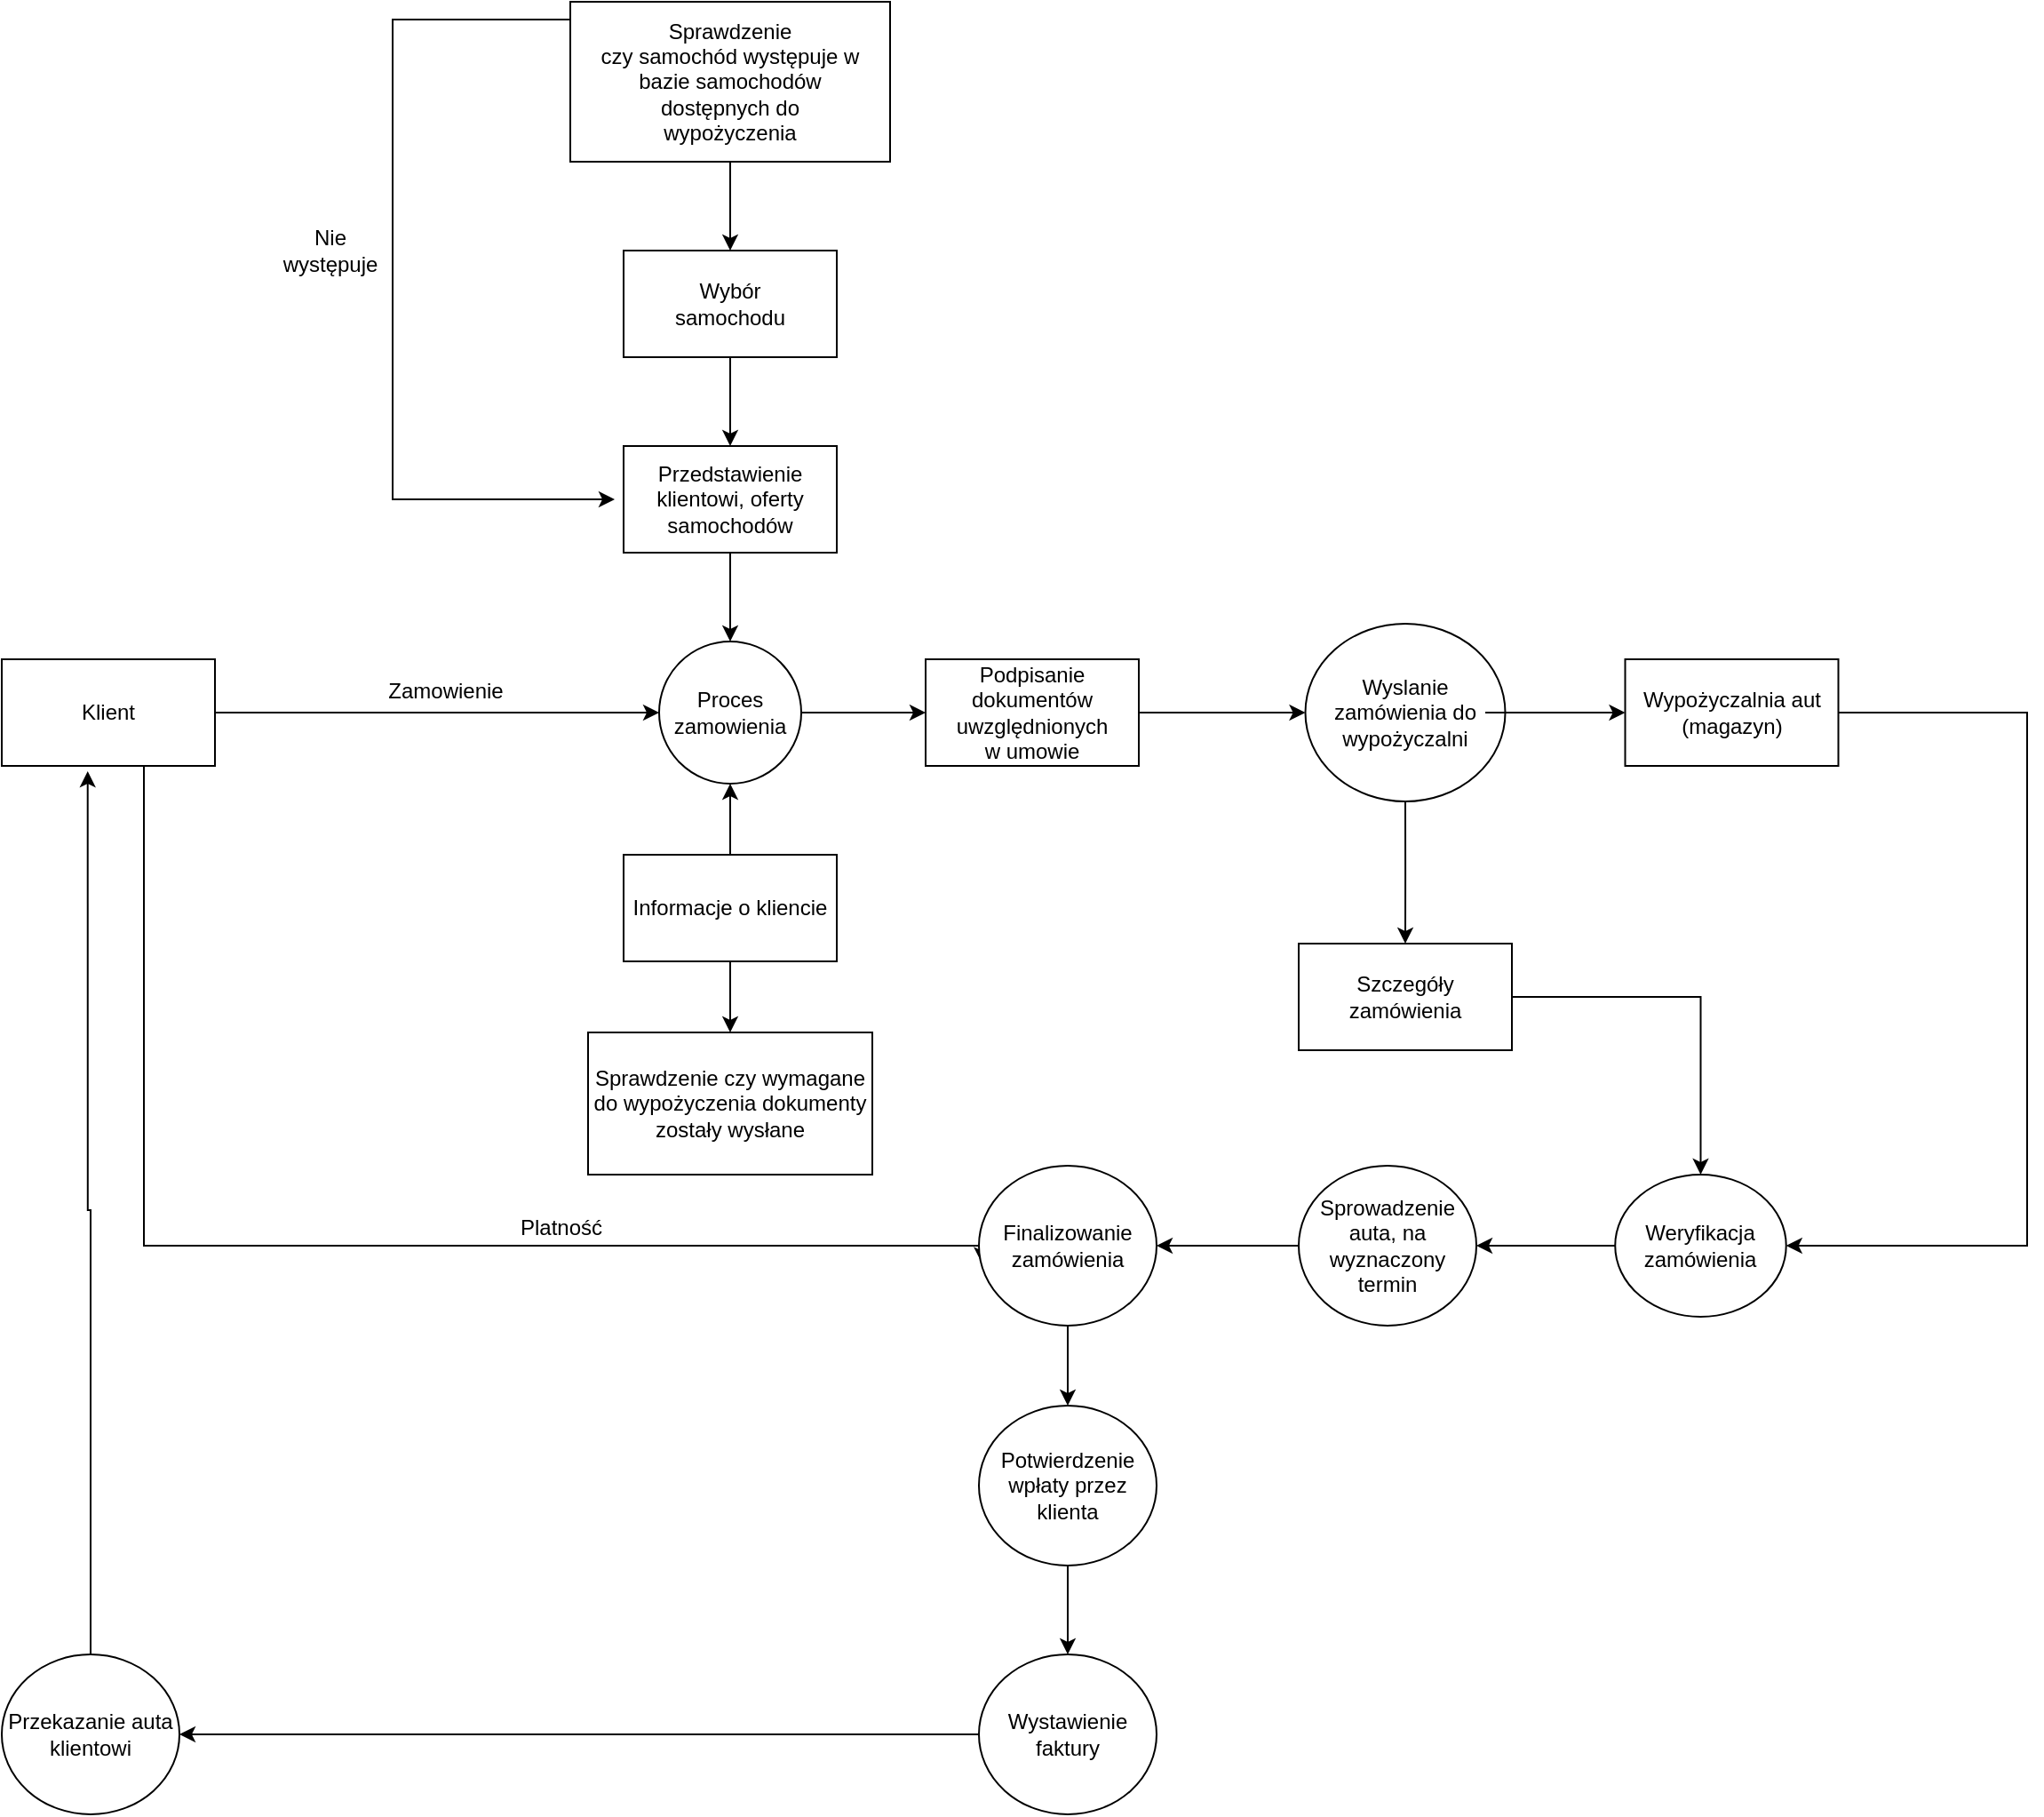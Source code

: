 <mxfile version="14.4.9" type="device"><diagram id="QfwbTsb_ztwUnpn-wozd" name="Page-1"><mxGraphModel dx="610" dy="813" grid="1" gridSize="10" guides="1" tooltips="1" connect="1" arrows="1" fold="1" page="1" pageScale="1" pageWidth="1200" pageHeight="1600" math="0" shadow="0"><root><mxCell id="0"/><mxCell id="1" parent="0"/><mxCell id="uCaLwEAG46Ukhp8o_ihu-10" value="" style="edgeStyle=orthogonalEdgeStyle;rounded=0;orthogonalLoop=1;jettySize=auto;html=1;entryX=0;entryY=0.5;entryDx=0;entryDy=0;" parent="1" source="uCaLwEAG46Ukhp8o_ihu-1" target="uCaLwEAG46Ukhp8o_ihu-5" edge="1"><mxGeometry relative="1" as="geometry"><mxPoint x="240" y="430" as="targetPoint"/></mxGeometry></mxCell><mxCell id="uCaLwEAG46Ukhp8o_ihu-79" style="edgeStyle=orthogonalEdgeStyle;rounded=0;orthogonalLoop=1;jettySize=auto;html=1;entryX=0.016;entryY=0.609;entryDx=0;entryDy=0;entryPerimeter=0;" parent="1" source="uCaLwEAG46Ukhp8o_ihu-1" target="uCaLwEAG46Ukhp8o_ihu-68" edge="1"><mxGeometry relative="1" as="geometry"><mxPoint x="100" y="740" as="targetPoint"/><Array as="points"><mxPoint x="120" y="730"/><mxPoint x="592" y="730"/></Array></mxGeometry></mxCell><mxCell id="uCaLwEAG46Ukhp8o_ihu-1" value="" style="rounded=0;whiteSpace=wrap;html=1;" parent="1" vertex="1"><mxGeometry x="40" y="400" width="120" height="60" as="geometry"/></mxCell><mxCell id="uCaLwEAG46Ukhp8o_ihu-2" value="Klient&lt;br&gt;" style="text;html=1;strokeColor=none;fillColor=none;align=center;verticalAlign=middle;whiteSpace=wrap;rounded=0;" parent="1" vertex="1"><mxGeometry x="80" y="420" width="40" height="20" as="geometry"/></mxCell><mxCell id="uCaLwEAG46Ukhp8o_ihu-45" value="" style="edgeStyle=orthogonalEdgeStyle;rounded=0;orthogonalLoop=1;jettySize=auto;html=1;" parent="1" source="uCaLwEAG46Ukhp8o_ihu-5" target="uCaLwEAG46Ukhp8o_ihu-44" edge="1"><mxGeometry relative="1" as="geometry"/></mxCell><mxCell id="uCaLwEAG46Ukhp8o_ihu-5" value="" style="ellipse;whiteSpace=wrap;html=1;aspect=fixed;" parent="1" vertex="1"><mxGeometry x="410" y="390" width="80" height="80" as="geometry"/></mxCell><mxCell id="uCaLwEAG46Ukhp8o_ihu-8" value="Proces&lt;br&gt;zamowienia" style="text;html=1;strokeColor=none;fillColor=none;align=center;verticalAlign=middle;whiteSpace=wrap;rounded=0;" parent="1" vertex="1"><mxGeometry x="430" y="420" width="40" height="20" as="geometry"/></mxCell><mxCell id="uCaLwEAG46Ukhp8o_ihu-24" value="" style="edgeStyle=orthogonalEdgeStyle;rounded=0;orthogonalLoop=1;jettySize=auto;html=1;" parent="1" source="uCaLwEAG46Ukhp8o_ihu-16" target="uCaLwEAG46Ukhp8o_ihu-22" edge="1"><mxGeometry relative="1" as="geometry"/></mxCell><mxCell id="uCaLwEAG46Ukhp8o_ihu-16" value="" style="rounded=0;whiteSpace=wrap;html=1;" parent="1" vertex="1"><mxGeometry x="390" y="170" width="120" height="60" as="geometry"/></mxCell><mxCell id="uCaLwEAG46Ukhp8o_ihu-17" value="Wybór&lt;br&gt;samochodu" style="text;html=1;strokeColor=none;fillColor=none;align=center;verticalAlign=middle;whiteSpace=wrap;rounded=0;" parent="1" vertex="1"><mxGeometry x="430" y="190" width="40" height="20" as="geometry"/></mxCell><mxCell id="uCaLwEAG46Ukhp8o_ihu-23" value="" style="edgeStyle=orthogonalEdgeStyle;rounded=0;orthogonalLoop=1;jettySize=auto;html=1;" parent="1" source="uCaLwEAG46Ukhp8o_ihu-20" edge="1"><mxGeometry relative="1" as="geometry"><mxPoint x="450" y="170" as="targetPoint"/></mxGeometry></mxCell><mxCell id="uCaLwEAG46Ukhp8o_ihu-47" style="edgeStyle=orthogonalEdgeStyle;rounded=0;orthogonalLoop=1;jettySize=auto;html=1;entryX=0;entryY=0.5;entryDx=0;entryDy=0;" parent="1" source="uCaLwEAG46Ukhp8o_ihu-20" target="uCaLwEAG46Ukhp8o_ihu-26" edge="1"><mxGeometry relative="1" as="geometry"><mxPoint x="280" y="330" as="targetPoint"/><Array as="points"><mxPoint x="260" y="40"/><mxPoint x="260" y="310"/></Array></mxGeometry></mxCell><mxCell id="uCaLwEAG46Ukhp8o_ihu-20" value="" style="rounded=0;whiteSpace=wrap;html=1;" parent="1" vertex="1"><mxGeometry x="360" y="30" width="180" height="90" as="geometry"/></mxCell><mxCell id="uCaLwEAG46Ukhp8o_ihu-21" value="Sprawdzenie&lt;br&gt;czy samochód występuje w bazie samochodów dostępnych do wypożyczenia" style="text;html=1;strokeColor=none;fillColor=none;align=center;verticalAlign=middle;whiteSpace=wrap;rounded=0;" parent="1" vertex="1"><mxGeometry x="375" y="50" width="150" height="50" as="geometry"/></mxCell><mxCell id="uCaLwEAG46Ukhp8o_ihu-25" value="" style="edgeStyle=orthogonalEdgeStyle;rounded=0;orthogonalLoop=1;jettySize=auto;html=1;" parent="1" source="uCaLwEAG46Ukhp8o_ihu-22" edge="1"><mxGeometry relative="1" as="geometry"><mxPoint x="450" y="390" as="targetPoint"/></mxGeometry></mxCell><mxCell id="uCaLwEAG46Ukhp8o_ihu-22" value="" style="rounded=0;whiteSpace=wrap;html=1;" parent="1" vertex="1"><mxGeometry x="390" y="280" width="120" height="60" as="geometry"/></mxCell><mxCell id="uCaLwEAG46Ukhp8o_ihu-26" value="Przedstawienie klientowi, oferty samochodów" style="text;html=1;strokeColor=none;fillColor=none;align=center;verticalAlign=middle;whiteSpace=wrap;rounded=0;" parent="1" vertex="1"><mxGeometry x="385" y="300" width="130" height="20" as="geometry"/></mxCell><mxCell id="uCaLwEAG46Ukhp8o_ihu-28" value="" style="edgeStyle=orthogonalEdgeStyle;rounded=0;orthogonalLoop=1;jettySize=auto;html=1;entryX=0.5;entryY=1;entryDx=0;entryDy=0;" parent="1" source="uCaLwEAG46Ukhp8o_ihu-27" target="uCaLwEAG46Ukhp8o_ihu-5" edge="1"><mxGeometry relative="1" as="geometry"><mxPoint x="450" y="580" as="targetPoint"/></mxGeometry></mxCell><mxCell id="VDzBJIxiaLPokhMTle3g-2" value="" style="edgeStyle=orthogonalEdgeStyle;rounded=0;orthogonalLoop=1;jettySize=auto;html=1;" edge="1" parent="1" source="uCaLwEAG46Ukhp8o_ihu-27" target="VDzBJIxiaLPokhMTle3g-1"><mxGeometry relative="1" as="geometry"/></mxCell><mxCell id="uCaLwEAG46Ukhp8o_ihu-27" value="Informacje o kliencie" style="rounded=0;whiteSpace=wrap;html=1;" parent="1" vertex="1"><mxGeometry x="390" y="510" width="120" height="60" as="geometry"/></mxCell><mxCell id="uCaLwEAG46Ukhp8o_ihu-55" value="" style="edgeStyle=orthogonalEdgeStyle;rounded=0;orthogonalLoop=1;jettySize=auto;html=1;entryX=0;entryY=0.5;entryDx=0;entryDy=0;" parent="1" source="uCaLwEAG46Ukhp8o_ihu-44" target="uCaLwEAG46Ukhp8o_ihu-51" edge="1"><mxGeometry relative="1" as="geometry"><mxPoint x="750" y="430" as="targetPoint"/></mxGeometry></mxCell><mxCell id="uCaLwEAG46Ukhp8o_ihu-44" value="" style="whiteSpace=wrap;html=1;" parent="1" vertex="1"><mxGeometry x="560" y="400" width="120" height="60" as="geometry"/></mxCell><mxCell id="uCaLwEAG46Ukhp8o_ihu-46" value="Podpisanie dokumentów uwzględnionych w umowie" style="text;html=1;strokeColor=none;fillColor=none;align=center;verticalAlign=middle;whiteSpace=wrap;rounded=0;" parent="1" vertex="1"><mxGeometry x="600" y="420" width="40" height="20" as="geometry"/></mxCell><mxCell id="uCaLwEAG46Ukhp8o_ihu-48" value="Nie występuje" style="text;html=1;strokeColor=none;fillColor=none;align=center;verticalAlign=middle;whiteSpace=wrap;rounded=0;" parent="1" vertex="1"><mxGeometry x="190" y="160" width="70" height="20" as="geometry"/></mxCell><mxCell id="uCaLwEAG46Ukhp8o_ihu-58" value="" style="edgeStyle=orthogonalEdgeStyle;rounded=0;orthogonalLoop=1;jettySize=auto;html=1;" parent="1" source="uCaLwEAG46Ukhp8o_ihu-51" target="uCaLwEAG46Ukhp8o_ihu-57" edge="1"><mxGeometry relative="1" as="geometry"/></mxCell><mxCell id="uCaLwEAG46Ukhp8o_ihu-51" value="" style="ellipse;whiteSpace=wrap;html=1;" parent="1" vertex="1"><mxGeometry x="773.75" y="380" width="112.5" height="100" as="geometry"/></mxCell><mxCell id="uCaLwEAG46Ukhp8o_ihu-60" value="" style="edgeStyle=orthogonalEdgeStyle;rounded=0;orthogonalLoop=1;jettySize=auto;html=1;" parent="1" source="uCaLwEAG46Ukhp8o_ihu-53" target="uCaLwEAG46Ukhp8o_ihu-59" edge="1"><mxGeometry relative="1" as="geometry"/></mxCell><mxCell id="uCaLwEAG46Ukhp8o_ihu-53" value="Wyslanie&lt;br&gt;zamówienia do wypożyczalni" style="text;html=1;strokeColor=none;fillColor=none;align=center;verticalAlign=middle;whiteSpace=wrap;rounded=0;" parent="1" vertex="1"><mxGeometry x="785" y="407.5" width="90" height="45" as="geometry"/></mxCell><mxCell id="uCaLwEAG46Ukhp8o_ihu-62" value="" style="edgeStyle=orthogonalEdgeStyle;rounded=0;orthogonalLoop=1;jettySize=auto;html=1;" parent="1" source="uCaLwEAG46Ukhp8o_ihu-57" target="uCaLwEAG46Ukhp8o_ihu-61" edge="1"><mxGeometry relative="1" as="geometry"/></mxCell><mxCell id="uCaLwEAG46Ukhp8o_ihu-57" value="Szczegóły zamówienia" style="whiteSpace=wrap;html=1;" parent="1" vertex="1"><mxGeometry x="770" y="560" width="120" height="60" as="geometry"/></mxCell><mxCell id="uCaLwEAG46Ukhp8o_ihu-63" style="edgeStyle=orthogonalEdgeStyle;rounded=0;orthogonalLoop=1;jettySize=auto;html=1;entryX=1;entryY=0.5;entryDx=0;entryDy=0;" parent="1" source="uCaLwEAG46Ukhp8o_ihu-59" target="uCaLwEAG46Ukhp8o_ihu-61" edge="1"><mxGeometry relative="1" as="geometry"><mxPoint x="1180" y="730" as="targetPoint"/><Array as="points"><mxPoint x="1180" y="730"/></Array></mxGeometry></mxCell><mxCell id="uCaLwEAG46Ukhp8o_ihu-59" value="Wypożyczalnia aut&lt;br&gt;(magazyn)" style="whiteSpace=wrap;html=1;" parent="1" vertex="1"><mxGeometry x="953.75" y="400" width="120" height="60" as="geometry"/></mxCell><mxCell id="uCaLwEAG46Ukhp8o_ihu-65" value="" style="edgeStyle=orthogonalEdgeStyle;rounded=0;orthogonalLoop=1;jettySize=auto;html=1;" parent="1" source="uCaLwEAG46Ukhp8o_ihu-61" target="uCaLwEAG46Ukhp8o_ihu-64" edge="1"><mxGeometry relative="1" as="geometry"/></mxCell><mxCell id="uCaLwEAG46Ukhp8o_ihu-61" value="Weryfikacja&lt;br&gt;zamówienia" style="ellipse;whiteSpace=wrap;html=1;" parent="1" vertex="1"><mxGeometry x="948.12" y="690" width="96.25" height="80" as="geometry"/></mxCell><mxCell id="uCaLwEAG46Ukhp8o_ihu-69" value="" style="edgeStyle=orthogonalEdgeStyle;rounded=0;orthogonalLoop=1;jettySize=auto;html=1;" parent="1" source="uCaLwEAG46Ukhp8o_ihu-64" target="uCaLwEAG46Ukhp8o_ihu-68" edge="1"><mxGeometry relative="1" as="geometry"/></mxCell><mxCell id="uCaLwEAG46Ukhp8o_ihu-64" value="Sprowadzenie auta, na wyznaczony termin" style="ellipse;whiteSpace=wrap;html=1;" parent="1" vertex="1"><mxGeometry x="770" y="685" width="100" height="90" as="geometry"/></mxCell><mxCell id="uCaLwEAG46Ukhp8o_ihu-67" value="Zamowienie" style="text;html=1;strokeColor=none;fillColor=none;align=center;verticalAlign=middle;whiteSpace=wrap;rounded=0;" parent="1" vertex="1"><mxGeometry x="270" y="407.5" width="40" height="20" as="geometry"/></mxCell><mxCell id="uCaLwEAG46Ukhp8o_ihu-74" value="" style="edgeStyle=orthogonalEdgeStyle;rounded=0;orthogonalLoop=1;jettySize=auto;html=1;" parent="1" source="uCaLwEAG46Ukhp8o_ihu-68" target="uCaLwEAG46Ukhp8o_ihu-73" edge="1"><mxGeometry relative="1" as="geometry"/></mxCell><mxCell id="uCaLwEAG46Ukhp8o_ihu-68" value="Finalizowanie zamówienia" style="ellipse;whiteSpace=wrap;html=1;" parent="1" vertex="1"><mxGeometry x="590" y="685" width="100" height="90" as="geometry"/></mxCell><mxCell id="uCaLwEAG46Ukhp8o_ihu-76" value="" style="edgeStyle=orthogonalEdgeStyle;rounded=0;orthogonalLoop=1;jettySize=auto;html=1;" parent="1" source="uCaLwEAG46Ukhp8o_ihu-73" target="uCaLwEAG46Ukhp8o_ihu-75" edge="1"><mxGeometry relative="1" as="geometry"/></mxCell><mxCell id="uCaLwEAG46Ukhp8o_ihu-73" value="Potwierdzenie wpłaty przez klienta&lt;br&gt;" style="ellipse;whiteSpace=wrap;html=1;" parent="1" vertex="1"><mxGeometry x="590" y="820" width="100" height="90" as="geometry"/></mxCell><mxCell id="uCaLwEAG46Ukhp8o_ihu-82" value="" style="edgeStyle=orthogonalEdgeStyle;rounded=0;orthogonalLoop=1;jettySize=auto;html=1;" parent="1" source="uCaLwEAG46Ukhp8o_ihu-75" target="uCaLwEAG46Ukhp8o_ihu-81" edge="1"><mxGeometry relative="1" as="geometry"/></mxCell><mxCell id="uCaLwEAG46Ukhp8o_ihu-75" value="Wystawienie&lt;br&gt;faktury&lt;br&gt;" style="ellipse;whiteSpace=wrap;html=1;" parent="1" vertex="1"><mxGeometry x="590" y="960" width="100" height="90" as="geometry"/></mxCell><mxCell id="uCaLwEAG46Ukhp8o_ihu-80" value="Platność" style="text;html=1;strokeColor=none;fillColor=none;align=center;verticalAlign=middle;whiteSpace=wrap;rounded=0;" parent="1" vertex="1"><mxGeometry x="335" y="710" width="40" height="20" as="geometry"/></mxCell><mxCell id="uCaLwEAG46Ukhp8o_ihu-83" style="edgeStyle=orthogonalEdgeStyle;rounded=0;orthogonalLoop=1;jettySize=auto;html=1;entryX=0.403;entryY=1.05;entryDx=0;entryDy=0;entryPerimeter=0;" parent="1" source="uCaLwEAG46Ukhp8o_ihu-81" target="uCaLwEAG46Ukhp8o_ihu-1" edge="1"><mxGeometry relative="1" as="geometry"/></mxCell><mxCell id="uCaLwEAG46Ukhp8o_ihu-81" value="Przekazanie auta&lt;br&gt;klientowi&lt;br&gt;" style="ellipse;whiteSpace=wrap;html=1;" parent="1" vertex="1"><mxGeometry x="40" y="960" width="100" height="90" as="geometry"/></mxCell><mxCell id="VDzBJIxiaLPokhMTle3g-1" value="Sprawdzenie czy wymagane do wypożyczenia dokumenty zostały wysłane" style="rounded=0;whiteSpace=wrap;html=1;" vertex="1" parent="1"><mxGeometry x="370" y="610" width="160" height="80" as="geometry"/></mxCell></root></mxGraphModel></diagram></mxfile>